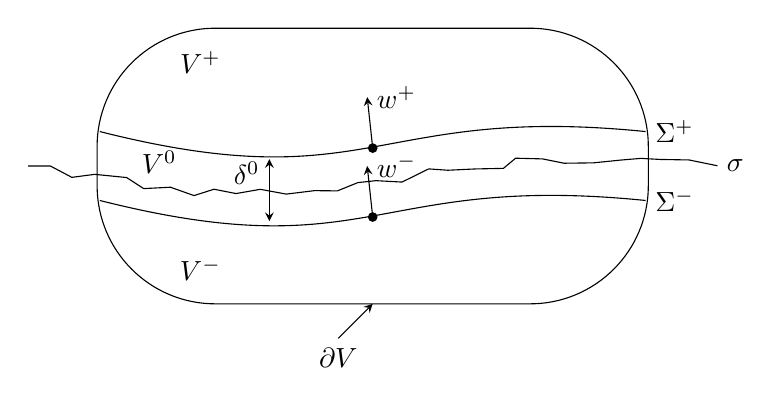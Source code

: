     \begin{tikzpicture}[>=stealth,scale=1.75,decoration={random steps,segment length=3mm,amplitude=0.75mm}]
      \coordinate (U) at (-.75,0.05);
      \coordinate (D) at (-.75,-0.4);
      \coordinate [label=left:$\delta^{0}$] (delta) at (-.75,-0.05);
      \draw[<->] (U) -- (D);
      \draw [decorate] (-2.5,0) .. controls (0,-.5) and (0,0.2) .. (2.5,0) node[anchor=west] {$\sigma$};
      \foreach \ya / \side in {0.25/+,-0.25/-} {
        \coordinate (L) at (-1.98,\ya);
        \coordinate (R) at (1.98,\ya);
        \coordinate (CP1) at (0,\ya - 0.5);
        \coordinate (CP2) at (0,\ya + 0.2);
        \draw (L) .. controls (CP1) and (CP2) .. (R) node[anchor=west] {$\Sigma^{\side}$};
        \coordinate (A) at (0,\ya - 0.12);
        \coordinate [label=right:$w^{\side}$] (B) at (-0.04,\ya + 0.25);
        \fill (A) circle (1pt);
        \draw[->] (A)  -- (B);
      }
      \draw[rounded corners=1.5cm] (-2,-1) rectangle +(4,2);
      \node (plus) at (-1.25,0.75) {$V^{+}$};
      \node (zero) at (-1.55,0.03) {$V^{0}$};
      \node (minus) at (-1.25,-0.75) {$V^{-}$};
      \draw[->] (-.25,-1.25) node[anchor=north] {$\partial V$} -- (0,-1);
   \end{tikzpicture}
